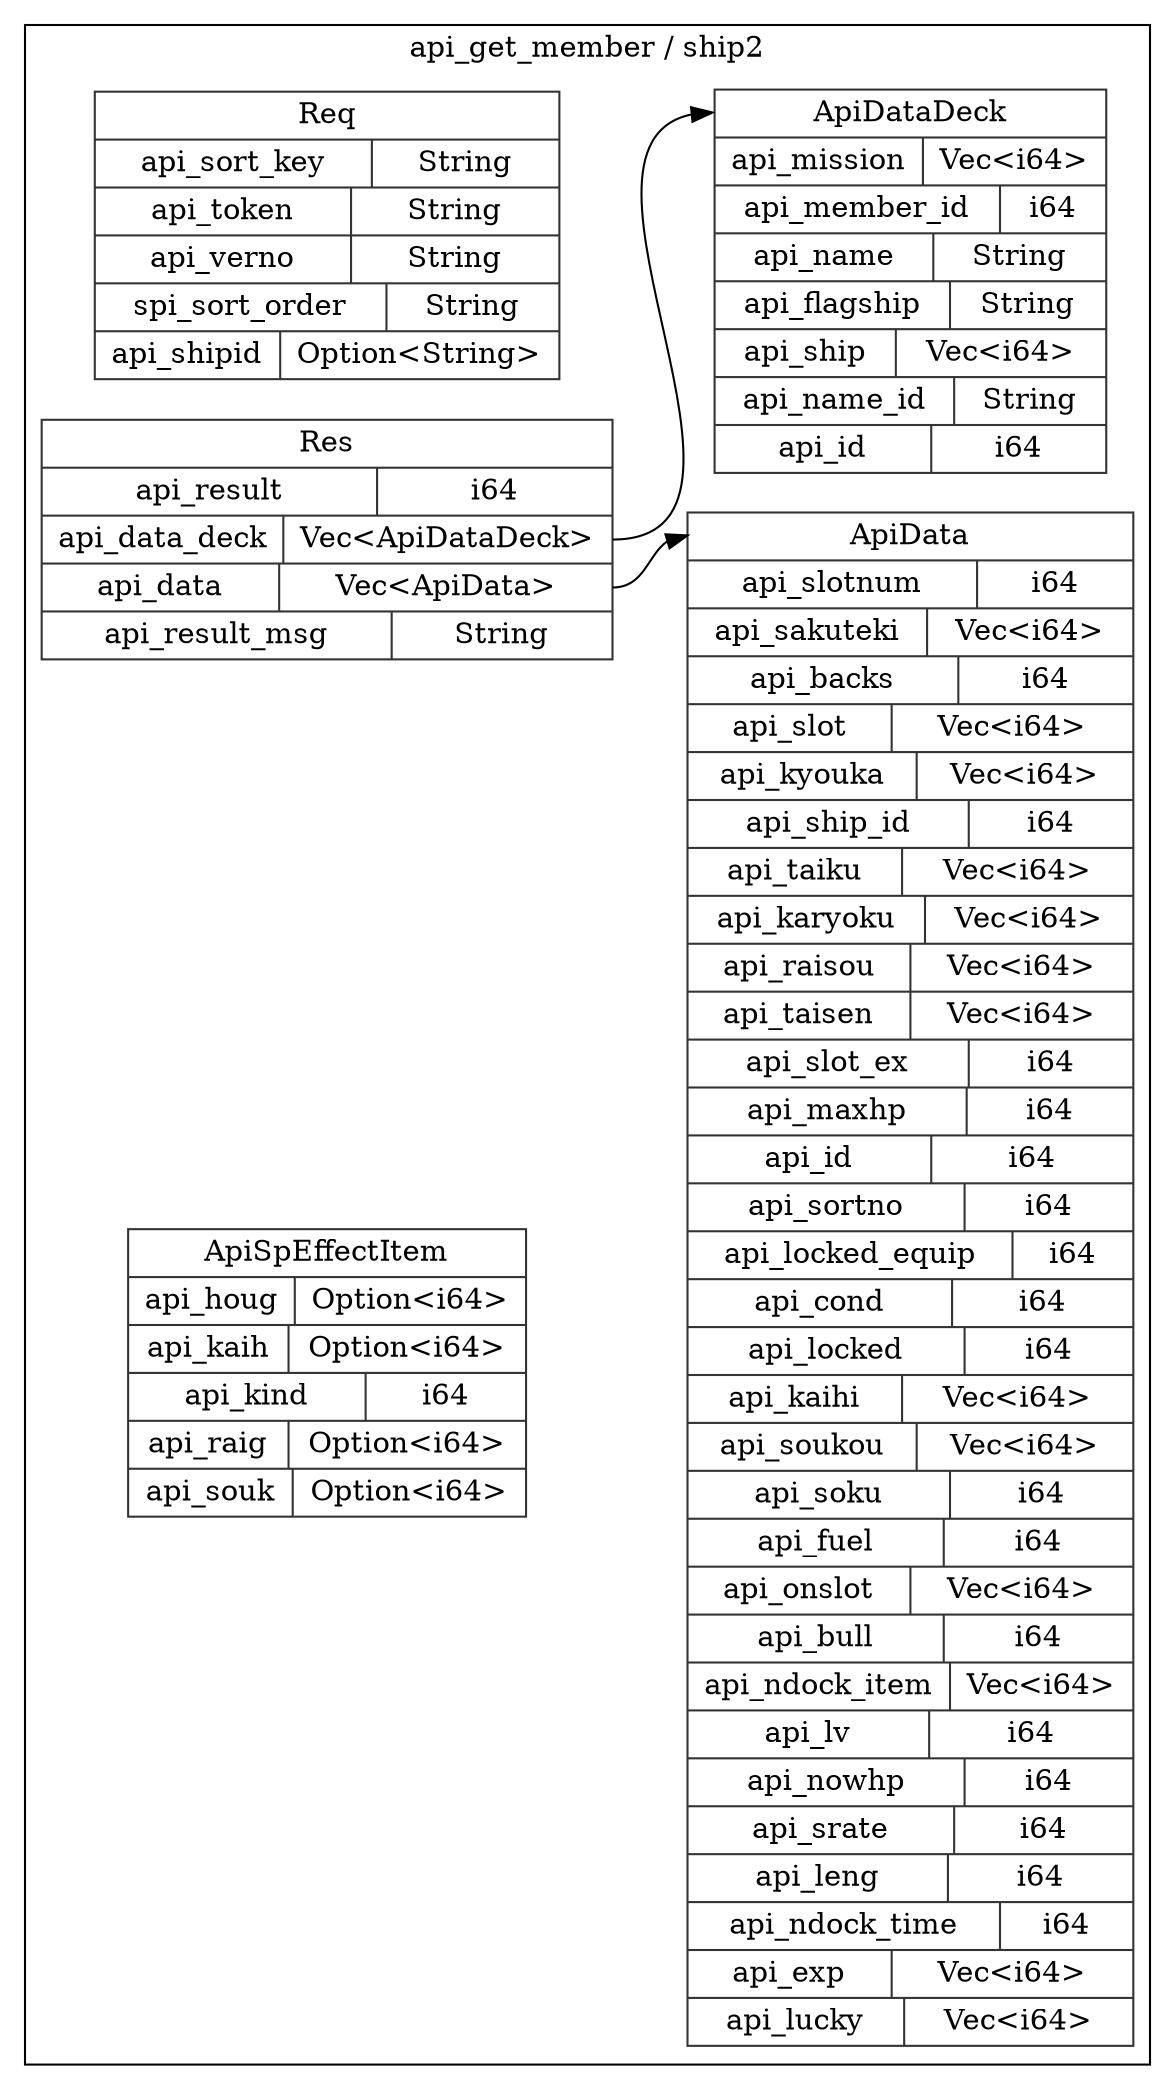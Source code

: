 digraph {
  rankdir=LR;
  subgraph cluster_0 {
    label="api_get_member / ship2";
    node [style="filled", color=white, style="solid", color=gray20];
    api_get_member__ship2__ApiData [label="<ApiData> ApiData  | { api_slotnum | <api_slotnum> i64 } | { api_sakuteki | <api_sakuteki> Vec\<i64\> } | { api_backs | <api_backs> i64 } | { api_slot | <api_slot> Vec\<i64\> } | { api_kyouka | <api_kyouka> Vec\<i64\> } | { api_ship_id | <api_ship_id> i64 } | { api_taiku | <api_taiku> Vec\<i64\> } | { api_karyoku | <api_karyoku> Vec\<i64\> } | { api_raisou | <api_raisou> Vec\<i64\> } | { api_taisen | <api_taisen> Vec\<i64\> } | { api_slot_ex | <api_slot_ex> i64 } | { api_maxhp | <api_maxhp> i64 } | { api_id | <api_id> i64 } | { api_sortno | <api_sortno> i64 } | { api_locked_equip | <api_locked_equip> i64 } | { api_cond | <api_cond> i64 } | { api_locked | <api_locked> i64 } | { api_kaihi | <api_kaihi> Vec\<i64\> } | { api_soukou | <api_soukou> Vec\<i64\> } | { api_soku | <api_soku> i64 } | { api_fuel | <api_fuel> i64 } | { api_onslot | <api_onslot> Vec\<i64\> } | { api_bull | <api_bull> i64 } | { api_ndock_item | <api_ndock_item> Vec\<i64\> } | { api_lv | <api_lv> i64 } | { api_nowhp | <api_nowhp> i64 } | { api_srate | <api_srate> i64 } | { api_leng | <api_leng> i64 } | { api_ndock_time | <api_ndock_time> i64 } | { api_exp | <api_exp> Vec\<i64\> } | { api_lucky | <api_lucky> Vec\<i64\> }", shape=record];
    api_get_member__ship2__Req [label="<Req> Req  | { api_sort_key | <api_sort_key> String } | { api_token | <api_token> String } | { api_verno | <api_verno> String } | { spi_sort_order | <spi_sort_order> String } | { api_shipid | <api_shipid> Option\<String\> }", shape=record];
    api_get_member__ship2__ApiDataDeck [label="<ApiDataDeck> ApiDataDeck  | { api_mission | <api_mission> Vec\<i64\> } | { api_member_id | <api_member_id> i64 } | { api_name | <api_name> String } | { api_flagship | <api_flagship> String } | { api_ship | <api_ship> Vec\<i64\> } | { api_name_id | <api_name_id> String } | { api_id | <api_id> i64 }", shape=record];
    api_get_member__ship2__Res [label="<Res> Res  | { api_result | <api_result> i64 } | { api_data_deck | <api_data_deck> Vec\<ApiDataDeck\> } | { api_data | <api_data> Vec\<ApiData\> } | { api_result_msg | <api_result_msg> String }", shape=record];
    api_get_member__ship2__Res:api_data_deck:e -> api_get_member__ship2__ApiDataDeck:ApiDataDeck:w;
    api_get_member__ship2__Res:api_data:e -> api_get_member__ship2__ApiData:ApiData:w;
    api_get_member__ship2__ApiSpEffectItem [label="<ApiSpEffectItem> ApiSpEffectItem  | { api_houg | <api_houg> Option\<i64\> } | { api_kaih | <api_kaih> Option\<i64\> } | { api_kind | <api_kind> i64 } | { api_raig | <api_raig> Option\<i64\> } | { api_souk | <api_souk> Option\<i64\> }", shape=record];
  }
}
